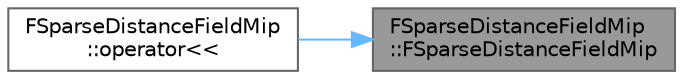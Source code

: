 digraph "FSparseDistanceFieldMip::FSparseDistanceFieldMip"
{
 // INTERACTIVE_SVG=YES
 // LATEX_PDF_SIZE
  bgcolor="transparent";
  edge [fontname=Helvetica,fontsize=10,labelfontname=Helvetica,labelfontsize=10];
  node [fontname=Helvetica,fontsize=10,shape=box,height=0.2,width=0.4];
  rankdir="RL";
  Node1 [id="Node000001",label="FSparseDistanceFieldMip\l::FSparseDistanceFieldMip",height=0.2,width=0.4,color="gray40", fillcolor="grey60", style="filled", fontcolor="black",tooltip=" "];
  Node1 -> Node2 [id="edge1_Node000001_Node000002",dir="back",color="steelblue1",style="solid",tooltip=" "];
  Node2 [id="Node000002",label="FSparseDistanceFieldMip\l::operator\<\<",height=0.2,width=0.4,color="grey40", fillcolor="white", style="filled",URL="$d2/db7/classFSparseDistanceFieldMip.html#abe6970f290e273e4a475ee5fe0320120",tooltip=" "];
}
